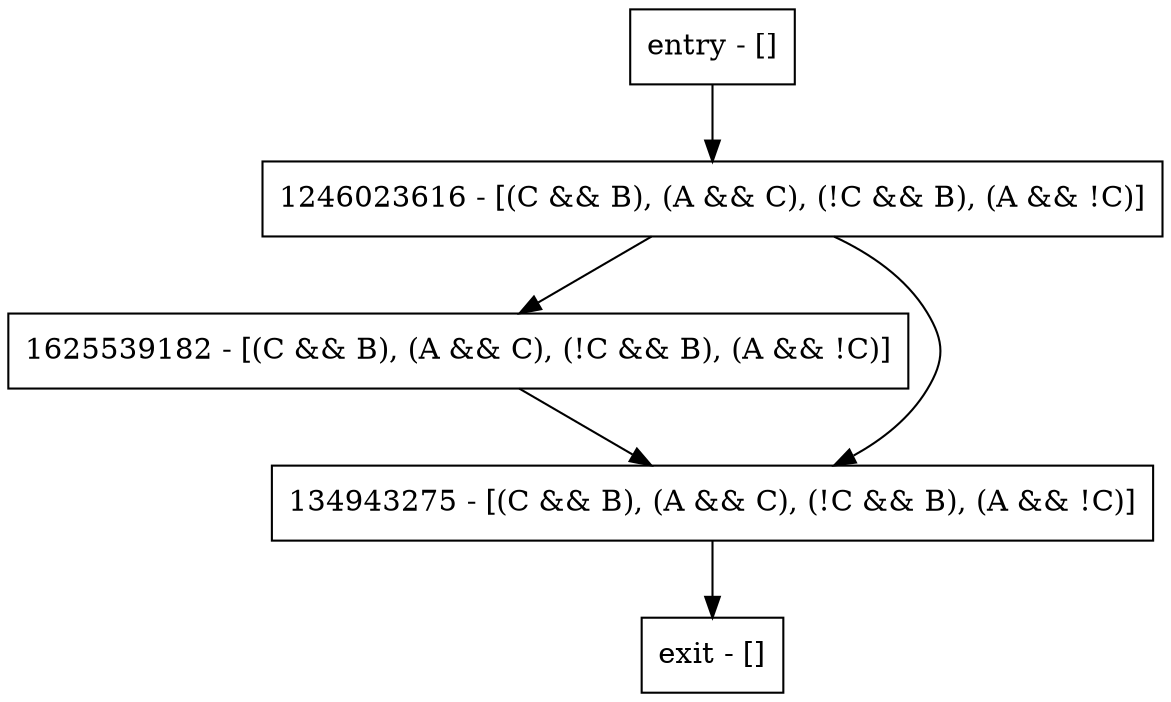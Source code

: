 digraph foo {
node [shape=record];
entry [label="entry - []"];
exit [label="exit - []"];
1625539182 [label="1625539182 - [(C && B), (A && C), (!C && B), (A && !C)]"];
1246023616 [label="1246023616 - [(C && B), (A && C), (!C && B), (A && !C)]"];
134943275 [label="134943275 - [(C && B), (A && C), (!C && B), (A && !C)]"];
entry;
exit;
entry -> 1246023616;
1625539182 -> 134943275;
1246023616 -> 1625539182;
1246023616 -> 134943275;
134943275 -> exit;
}
